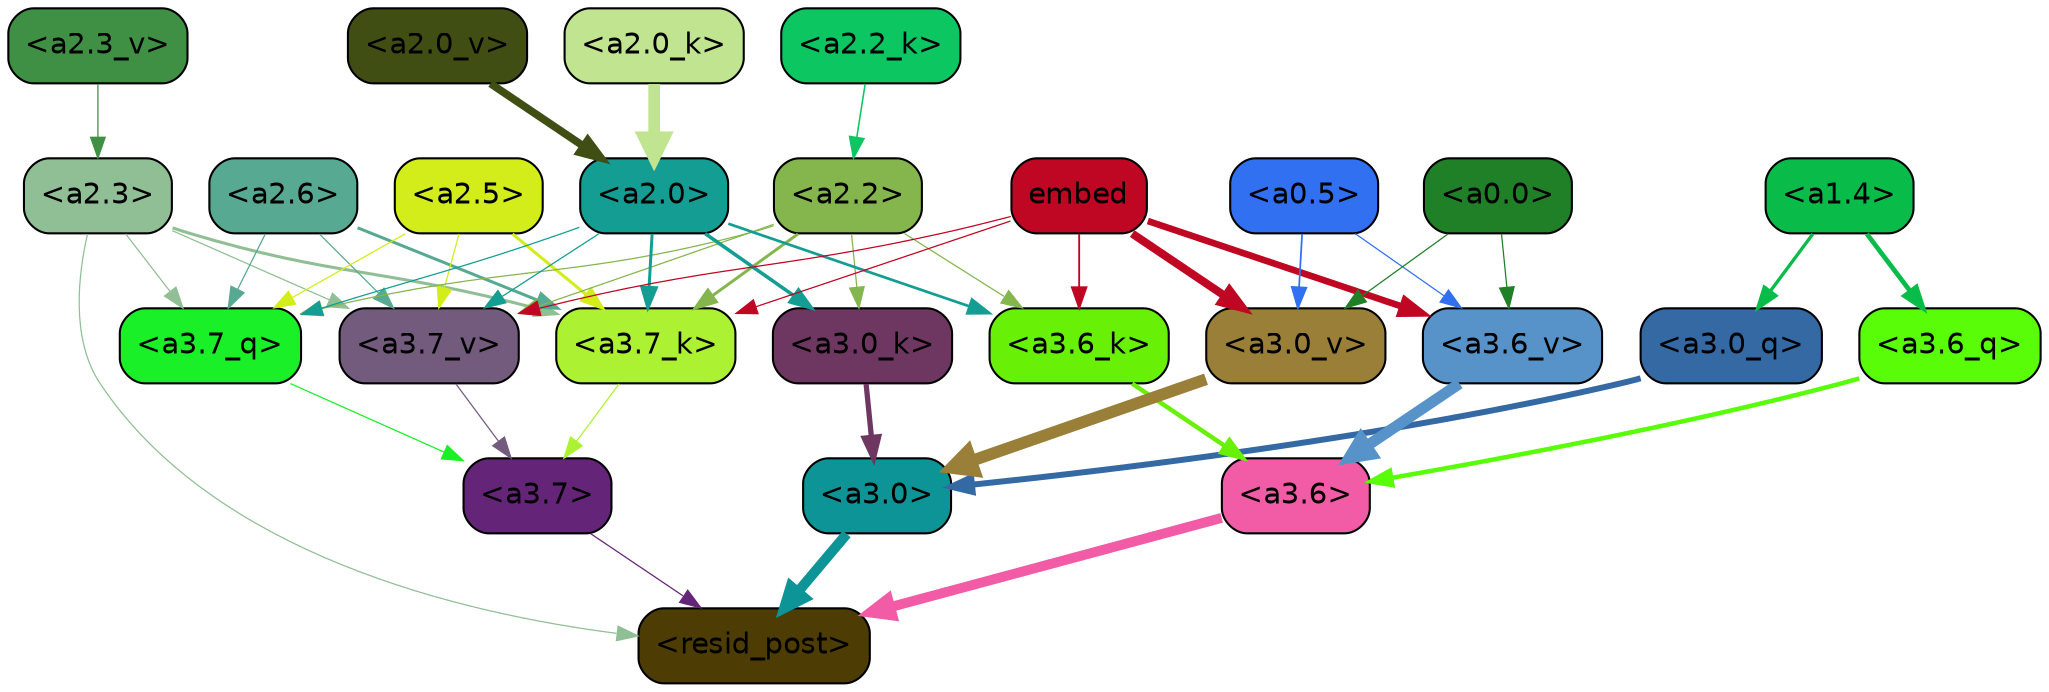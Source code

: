 strict digraph "" {
	graph [bgcolor=transparent,
		layout=dot,
		overlap=false,
		splines=true
	];
	"<a3.7>"	[color=black,
		fillcolor="#642578",
		fontname=Helvetica,
		shape=box,
		style="filled, rounded"];
	"<resid_post>"	[color=black,
		fillcolor="#4d3c04",
		fontname=Helvetica,
		shape=box,
		style="filled, rounded"];
	"<a3.7>" -> "<resid_post>"	[color="#642578",
		penwidth=0.6];
	"<a3.6>"	[color=black,
		fillcolor="#f25ba6",
		fontname=Helvetica,
		shape=box,
		style="filled, rounded"];
	"<a3.6>" -> "<resid_post>"	[color="#f25ba6",
		penwidth=4.746312499046326];
	"<a3.0>"	[color=black,
		fillcolor="#0c9496",
		fontname=Helvetica,
		shape=box,
		style="filled, rounded"];
	"<a3.0>" -> "<resid_post>"	[color="#0c9496",
		penwidth=4.896343111991882];
	"<a2.3>"	[color=black,
		fillcolor="#91bf95",
		fontname=Helvetica,
		shape=box,
		style="filled, rounded"];
	"<a2.3>" -> "<resid_post>"	[color="#91bf95",
		penwidth=0.6];
	"<a3.7_q>"	[color=black,
		fillcolor="#1af027",
		fontname=Helvetica,
		shape=box,
		style="filled, rounded"];
	"<a2.3>" -> "<a3.7_q>"	[color="#91bf95",
		penwidth=0.6];
	"<a3.7_k>"	[color=black,
		fillcolor="#adf232",
		fontname=Helvetica,
		shape=box,
		style="filled, rounded"];
	"<a2.3>" -> "<a3.7_k>"	[color="#91bf95",
		penwidth=1.467104621231556];
	"<a3.7_v>"	[color=black,
		fillcolor="#725b7d",
		fontname=Helvetica,
		shape=box,
		style="filled, rounded"];
	"<a2.3>" -> "<a3.7_v>"	[color="#91bf95",
		penwidth=0.6];
	"<a3.7_q>" -> "<a3.7>"	[color="#1af027",
		penwidth=0.6];
	"<a3.6_q>"	[color=black,
		fillcolor="#58fd07",
		fontname=Helvetica,
		shape=box,
		style="filled, rounded"];
	"<a3.6_q>" -> "<a3.6>"	[color="#58fd07",
		penwidth=2.160832464694977];
	"<a3.0_q>"	[color=black,
		fillcolor="#3469a3",
		fontname=Helvetica,
		shape=box,
		style="filled, rounded"];
	"<a3.0_q>" -> "<a3.0>"	[color="#3469a3",
		penwidth=2.870753765106201];
	"<a3.7_k>" -> "<a3.7>"	[color="#adf232",
		penwidth=0.6];
	"<a3.6_k>"	[color=black,
		fillcolor="#69f007",
		fontname=Helvetica,
		shape=box,
		style="filled, rounded"];
	"<a3.6_k>" -> "<a3.6>"	[color="#69f007",
		penwidth=2.13908451795578];
	"<a3.0_k>"	[color=black,
		fillcolor="#6e3761",
		fontname=Helvetica,
		shape=box,
		style="filled, rounded"];
	"<a3.0_k>" -> "<a3.0>"	[color="#6e3761",
		penwidth=2.520303964614868];
	"<a3.7_v>" -> "<a3.7>"	[color="#725b7d",
		penwidth=0.6];
	"<a3.6_v>"	[color=black,
		fillcolor="#5793c9",
		fontname=Helvetica,
		shape=box,
		style="filled, rounded"];
	"<a3.6_v>" -> "<a3.6>"	[color="#5793c9",
		penwidth=5.297133803367615];
	"<a3.0_v>"	[color=black,
		fillcolor="#9a7f38",
		fontname=Helvetica,
		shape=box,
		style="filled, rounded"];
	"<a3.0_v>" -> "<a3.0>"	[color="#9a7f38",
		penwidth=5.680712580680847];
	"<a2.6>"	[color=black,
		fillcolor="#57a992",
		fontname=Helvetica,
		shape=box,
		style="filled, rounded"];
	"<a2.6>" -> "<a3.7_q>"	[color="#57a992",
		penwidth=0.6];
	"<a2.6>" -> "<a3.7_k>"	[color="#57a992",
		penwidth=1.4453159049153328];
	"<a2.6>" -> "<a3.7_v>"	[color="#57a992",
		penwidth=0.6];
	"<a2.5>"	[color=black,
		fillcolor="#d3ed1a",
		fontname=Helvetica,
		shape=box,
		style="filled, rounded"];
	"<a2.5>" -> "<a3.7_q>"	[color="#d3ed1a",
		penwidth=0.6];
	"<a2.5>" -> "<a3.7_k>"	[color="#d3ed1a",
		penwidth=1.4526091292500496];
	"<a2.5>" -> "<a3.7_v>"	[color="#d3ed1a",
		penwidth=0.6];
	"<a2.2>"	[color=black,
		fillcolor="#85b64d",
		fontname=Helvetica,
		shape=box,
		style="filled, rounded"];
	"<a2.2>" -> "<a3.7_q>"	[color="#85b64d",
		penwidth=0.6];
	"<a2.2>" -> "<a3.7_k>"	[color="#85b64d",
		penwidth=1.4310357049107552];
	"<a2.2>" -> "<a3.6_k>"	[color="#85b64d",
		penwidth=0.6];
	"<a2.2>" -> "<a3.0_k>"	[color="#85b64d",
		penwidth=0.6];
	"<a2.2>" -> "<a3.7_v>"	[color="#85b64d",
		penwidth=0.6];
	"<a2.0>"	[color=black,
		fillcolor="#149d92",
		fontname=Helvetica,
		shape=box,
		style="filled, rounded"];
	"<a2.0>" -> "<a3.7_q>"	[color="#149d92",
		penwidth=0.6];
	"<a2.0>" -> "<a3.7_k>"	[color="#149d92",
		penwidth=1.4314699843525887];
	"<a2.0>" -> "<a3.6_k>"	[color="#149d92",
		penwidth=1.2950235605239868];
	"<a2.0>" -> "<a3.0_k>"	[color="#149d92",
		penwidth=1.712992787361145];
	"<a2.0>" -> "<a3.7_v>"	[color="#149d92",
		penwidth=0.6];
	"<a1.4>"	[color=black,
		fillcolor="#09bc4a",
		fontname=Helvetica,
		shape=box,
		style="filled, rounded"];
	"<a1.4>" -> "<a3.6_q>"	[color="#09bc4a",
		penwidth=2.2719132900238037];
	"<a1.4>" -> "<a3.0_q>"	[color="#09bc4a",
		penwidth=1.5932877659797668];
	embed	[color=black,
		fillcolor="#bf0622",
		fontname=Helvetica,
		shape=box,
		style="filled, rounded"];
	embed -> "<a3.7_k>"	[color="#bf0622",
		penwidth=0.6];
	embed -> "<a3.6_k>"	[color="#bf0622",
		penwidth=0.891706109046936];
	embed -> "<a3.7_v>"	[color="#bf0622",
		penwidth=0.6];
	embed -> "<a3.6_v>"	[color="#bf0622",
		penwidth=3.1766927242279053];
	embed -> "<a3.0_v>"	[color="#bf0622",
		penwidth=3.9005755856633186];
	"<a0.5>"	[color=black,
		fillcolor="#3070f1",
		fontname=Helvetica,
		shape=box,
		style="filled, rounded"];
	"<a0.5>" -> "<a3.6_v>"	[color="#3070f1",
		penwidth=0.6];
	"<a0.5>" -> "<a3.0_v>"	[color="#3070f1",
		penwidth=0.8493617177009583];
	"<a0.0>"	[color=black,
		fillcolor="#208028",
		fontname=Helvetica,
		shape=box,
		style="filled, rounded"];
	"<a0.0>" -> "<a3.6_v>"	[color="#208028",
		penwidth=0.6];
	"<a0.0>" -> "<a3.0_v>"	[color="#208028",
		penwidth=0.6];
	"<a2.2_k>"	[color=black,
		fillcolor="#0cc662",
		fontname=Helvetica,
		shape=box,
		style="filled, rounded"];
	"<a2.2_k>" -> "<a2.2>"	[color="#0cc662",
		penwidth=0.7399393804371357];
	"<a2.0_k>"	[color=black,
		fillcolor="#c0e48f",
		fontname=Helvetica,
		shape=box,
		style="filled, rounded"];
	"<a2.0_k>" -> "<a2.0>"	[color="#c0e48f",
		penwidth=5.5817058570683];
	"<a2.3_v>"	[color=black,
		fillcolor="#3f9044",
		fontname=Helvetica,
		shape=box,
		style="filled, rounded"];
	"<a2.3_v>" -> "<a2.3>"	[color="#3f9044",
		penwidth=0.6];
	"<a2.0_v>"	[color=black,
		fillcolor="#404e14",
		fontname=Helvetica,
		shape=box,
		style="filled, rounded"];
	"<a2.0_v>" -> "<a2.0>"	[color="#404e14",
		penwidth=3.7102378383278847];
}
